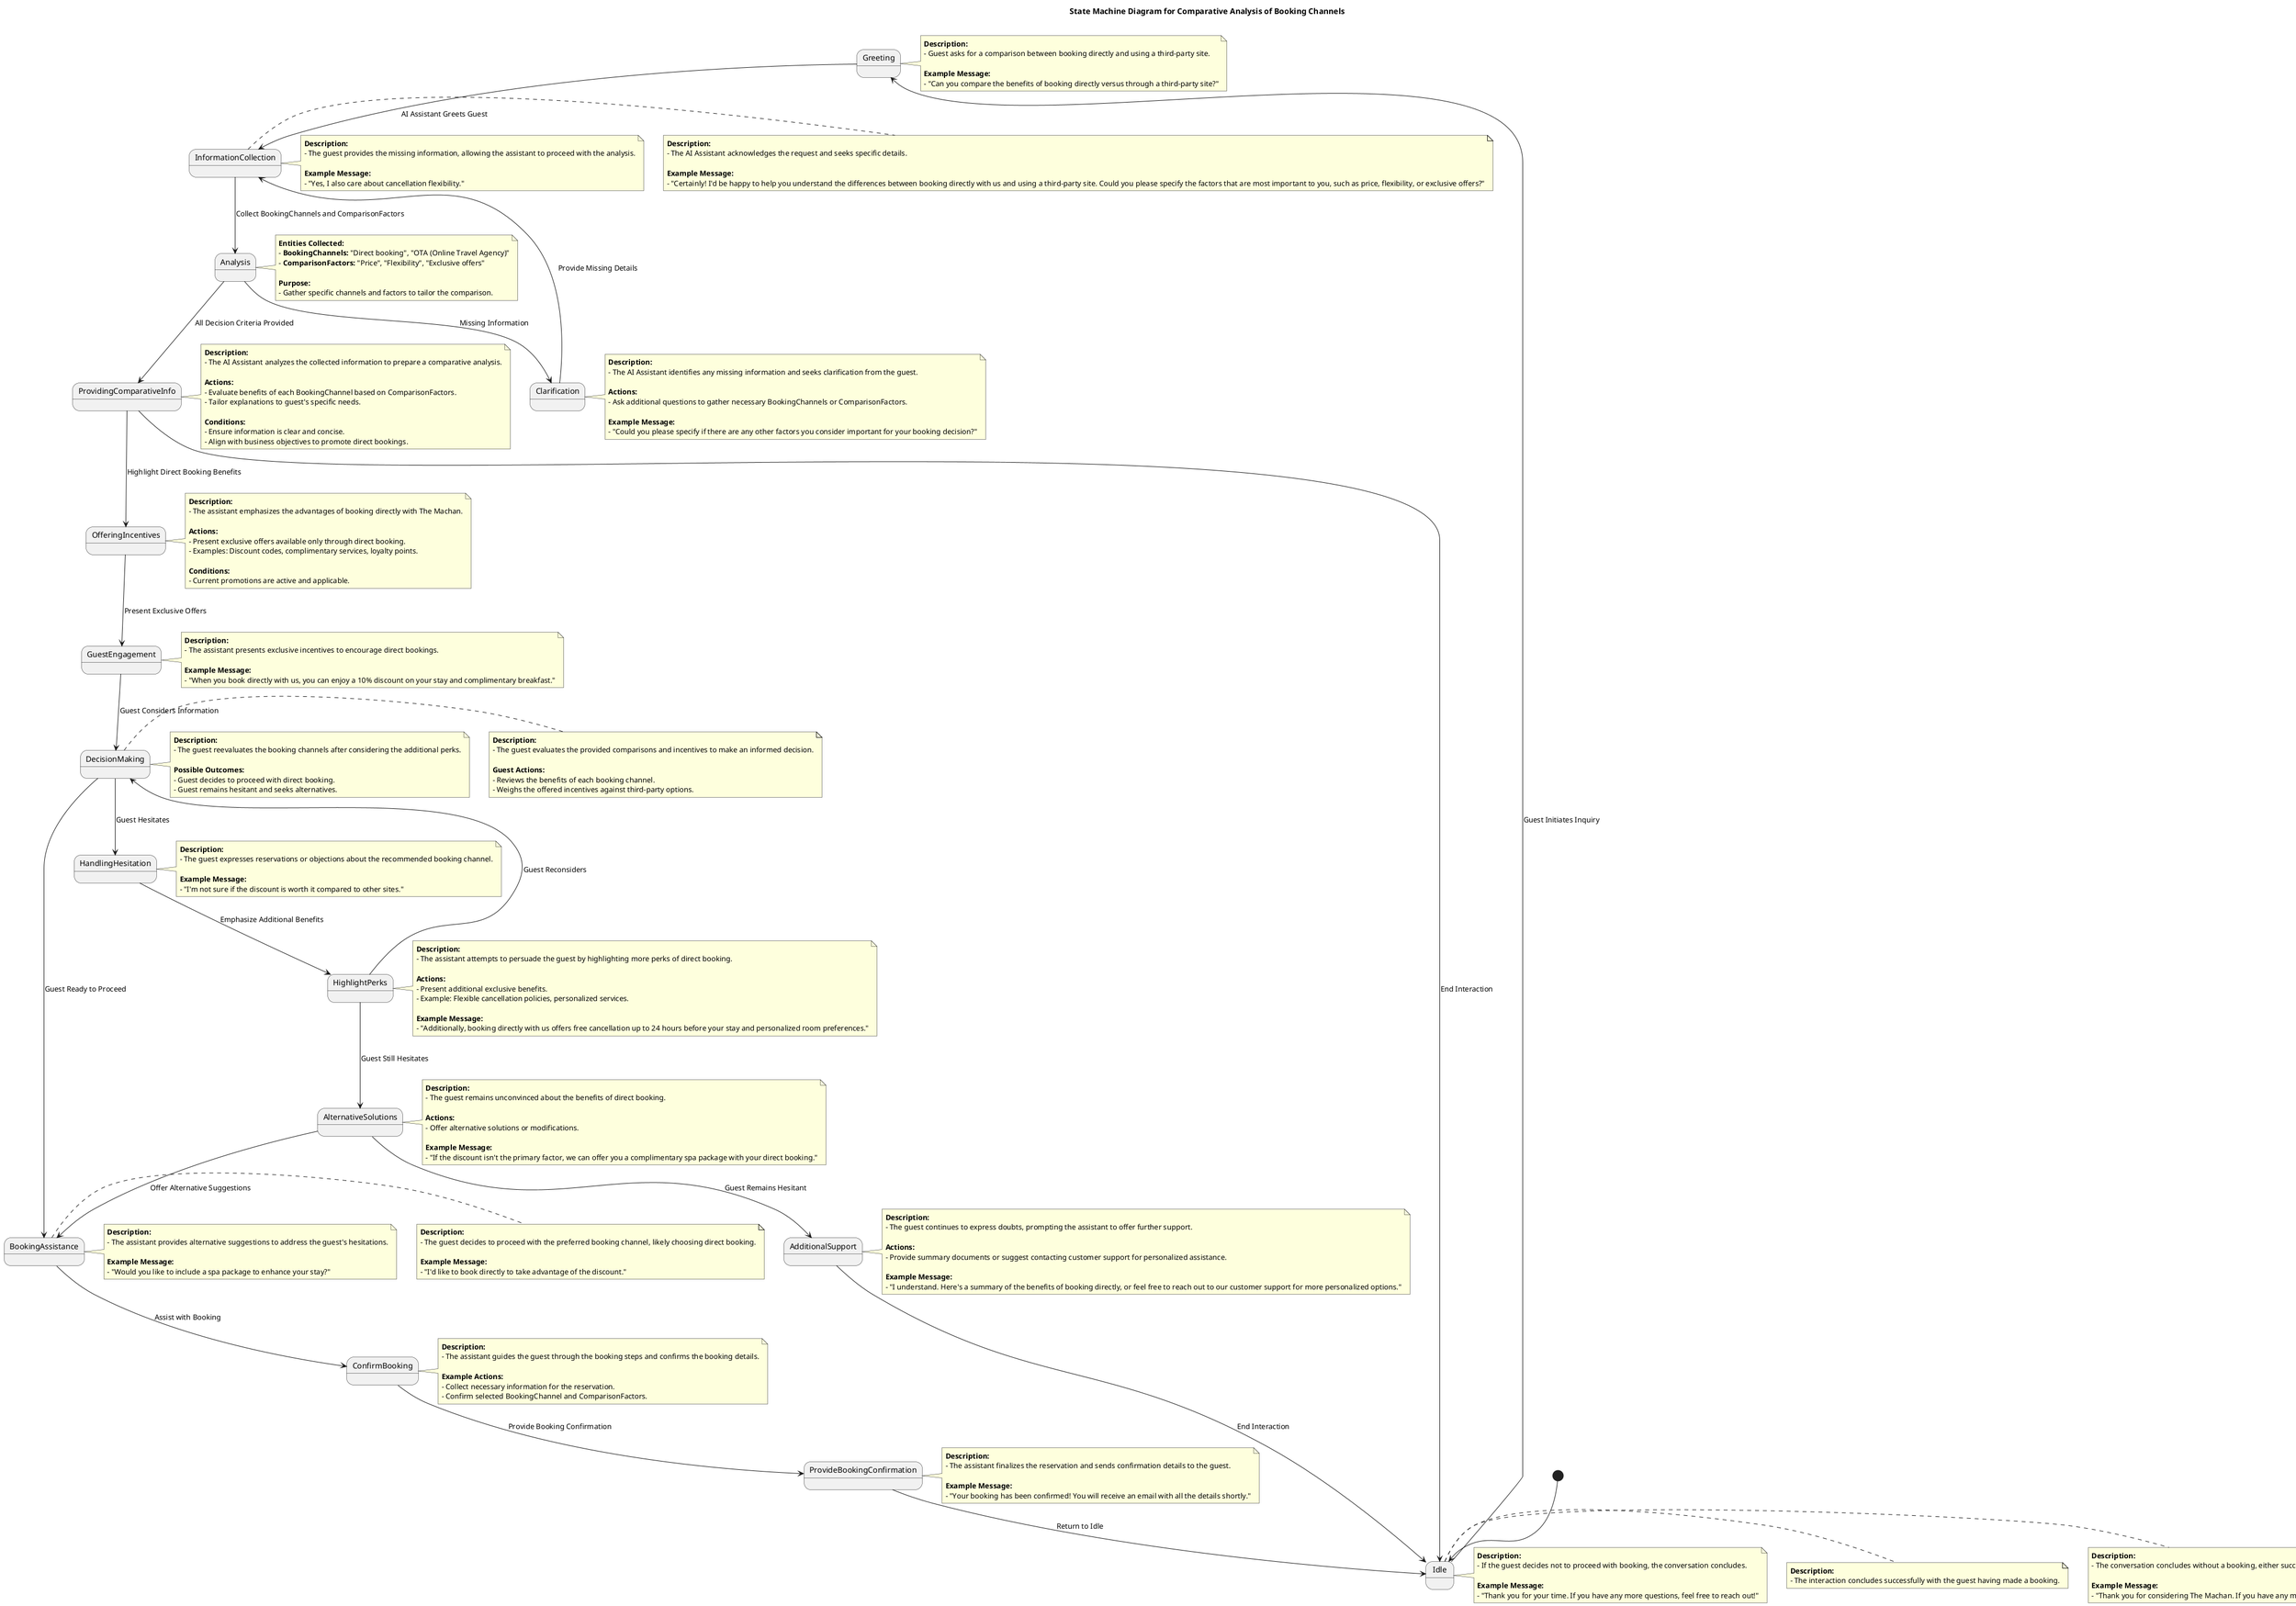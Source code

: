 @startuml
title State Machine Diagram for Comparative Analysis of Booking Channels

[*] --> Idle

Idle --> Greeting : Guest Initiates Inquiry
note right of Greeting
    **Description:**
    - Guest asks for a comparison between booking directly and using a third-party site.
    
    **Example Message:**
    - "Can you compare the benefits of booking directly versus through a third-party site?"
end note

Greeting --> InformationCollection : AI Assistant Greets Guest
note right of InformationCollection
    **Description:**
    - The AI Assistant acknowledges the request and seeks specific details.
    
    **Example Message:**
    - "Certainly! I'd be happy to help you understand the differences between booking directly with us and using a third-party site. Could you please specify the factors that are most important to you, such as price, flexibility, or exclusive offers?"
end note

InformationCollection --> Analysis : Collect BookingChannels and ComparisonFactors
note right of Analysis
    **Entities Collected:**
    - **BookingChannels:** "Direct booking", "OTA (Online Travel Agency)"
    - **ComparisonFactors:** "Price", "Flexibility", "Exclusive offers"
    
    **Purpose:**
    - Gather specific channels and factors to tailor the comparison.
end note

Analysis --> ProvidingComparativeInfo : All Decision Criteria Provided
note right of ProvidingComparativeInfo
    **Description:**
    - The AI Assistant analyzes the collected information to prepare a comparative analysis.
    
    **Actions:**
    - Evaluate benefits of each BookingChannel based on ComparisonFactors.
    - Tailor explanations to guest's specific needs.
    
    **Conditions:**
    - Ensure information is clear and concise.
    - Align with business objectives to promote direct bookings.
end note

Analysis --> Clarification : Missing Information
note right of Clarification
    **Description:**
    - The AI Assistant identifies any missing information and seeks clarification from the guest.
    
    **Actions:**
    - Ask additional questions to gather necessary BookingChannels or ComparisonFactors.
    
    **Example Message:**
    - "Could you please specify if there are any other factors you consider important for your booking decision?"
end note

Clarification --> InformationCollection : Provide Missing Details
note right of InformationCollection
    **Description:**
    - The guest provides the missing information, allowing the assistant to proceed with the analysis.
    
    **Example Message:**
    - "Yes, I also care about cancellation flexibility."
end note

ProvidingComparativeInfo --> OfferingIncentives : Highlight Direct Booking Benefits
note right of OfferingIncentives
    **Description:**
    - The assistant emphasizes the advantages of booking directly with The Machan.
    
    **Actions:**
    - Present exclusive offers available only through direct booking.
    - Examples: Discount codes, complimentary services, loyalty points.
    
    **Conditions:**
    - Current promotions are active and applicable.
end note

OfferingIncentives --> GuestEngagement : Present Exclusive Offers
note right of GuestEngagement
    **Description:**
    - The assistant presents exclusive incentives to encourage direct bookings.
    
    **Example Message:**
    - "When you book directly with us, you can enjoy a 10% discount on your stay and complimentary breakfast."
end note

GuestEngagement --> DecisionMaking : Guest Considers Information
note right of DecisionMaking
    **Description:**
    - The guest evaluates the provided comparisons and incentives to make an informed decision.
    
    **Guest Actions:**
    - Reviews the benefits of each booking channel.
    - Weighs the offered incentives against third-party options.
end note

DecisionMaking --> BookingAssistance : Guest Ready to Proceed
note right of BookingAssistance
    **Description:**
    - The guest decides to proceed with the preferred booking channel, likely choosing direct booking.
    
    **Example Message:**
    - "I'd like to book directly to take advantage of the discount."
end note

DecisionMaking --> HandlingHesitation : Guest Hesitates
note right of HandlingHesitation
    **Description:**
    - The guest expresses reservations or objections about the recommended booking channel.
    
    **Example Message:**
    - "I'm not sure if the discount is worth it compared to other sites."
end note

HandlingHesitation --> HighlightPerks : Emphasize Additional Benefits
note right of HighlightPerks
    **Description:**
    - The assistant attempts to persuade the guest by highlighting more perks of direct booking.
    
    **Actions:**
    - Present additional exclusive benefits.
    - Example: Flexible cancellation policies, personalized services.
    
    **Example Message:**
    - "Additionally, booking directly with us offers free cancellation up to 24 hours before your stay and personalized room preferences."
end note

HighlightPerks --> DecisionMaking : Guest Reconsiders
note right of DecisionMaking
    **Description:**
    - The guest reevaluates the booking channels after considering the additional perks.
    
    **Possible Outcomes:**
    - Guest decides to proceed with direct booking.
    - Guest remains hesitant and seeks alternatives.
end note

HighlightPerks --> AlternativeSolutions : Guest Still Hesitates
note right of AlternativeSolutions
    **Description:**
    - The guest remains unconvinced about the benefits of direct booking.
    
    **Actions:**
    - Offer alternative solutions or modifications.
    
    **Example Message:**
    - "If the discount isn't the primary factor, we can offer you a complimentary spa package with your direct booking."
end note

AlternativeSolutions --> BookingAssistance : Offer Alternative Suggestions
note right of BookingAssistance
    **Description:**
    - The assistant provides alternative suggestions to address the guest's hesitations.
    
    **Example Message:**
    - "Would you like to include a spa package to enhance your stay?"
end note

AlternativeSolutions --> AdditionalSupport : Guest Remains Hesitant
note right of AdditionalSupport
    **Description:**
    - The guest continues to express doubts, prompting the assistant to offer further support.
    
    **Actions:**
    - Provide summary documents or suggest contacting customer support for personalized assistance.
    
    **Example Message:**
    - "I understand. Here's a summary of the benefits of booking directly, or feel free to reach out to our customer support for more personalized options."
end note

AdditionalSupport --> Idle : End Interaction
note right of Idle
    **Description:**
    - The conversation concludes without a booking, either successfully or without further action.
    
    **Example Message:**
    - "Thank you for considering The Machan. If you have any more questions, feel free to ask!"
end note

BookingAssistance --> ConfirmBooking : Assist with Booking
note right of ConfirmBooking
    **Description:**
    - The assistant guides the guest through the booking steps and confirms the booking details.
    
    **Example Actions:**
    - Collect necessary information for the reservation.
    - Confirm selected BookingChannel and ComparisonFactors.
end note

ConfirmBooking --> ProvideBookingConfirmation : Provide Booking Confirmation
note right of ProvideBookingConfirmation
    **Description:**
    - The assistant finalizes the reservation and sends confirmation details to the guest.
    
    **Example Message:**
    - "Your booking has been confirmed! You will receive an email with all the details shortly."
end note

ProvideBookingConfirmation --> Idle : Return to Idle
note right of Idle
    **Description:**
    - The interaction concludes successfully with the guest having made a booking.
end note

ProvidingComparativeInfo --> Idle : End Interaction
note right of Idle
    **Description:**
    - If the guest decides not to proceed with booking, the conversation concludes.
    
    **Example Message:**
    - "Thank you for your time. If you have any more questions, feel free to reach out!"
end note

@enduml


## **6. Comparative Analysis of Options**

### **Guest Intent:**

"Can you compare the benefits of booking directly versus through a third-party site?"

**Guest's Job to Be Done:**

Understand the advantages to make an informed booking channel choice.

**Outcome for the Guest:**

Decide on the most beneficial booking method.

**Outcome for the Business:**

Encourage direct bookings, reducing commission costs.

**Compulsory Entities:**

- **BookingChannels**
    - **Type:** List of Strings
    - **Purpose:** Channels being compared.
    - **Possible Values:** "Direct booking", "OTA (Online Travel Agency)"
- **ComparisonFactors**
    - **Type:** List of Strings
    - **Purpose:** Aspects important to the guest.
    - **Possible Values:** "Price", "Flexibility", "Exclusive offers"

**Key Conditions:**

- **Highlighting Direct Booking Benefits**
    - **Description:** Emphasize advantages of booking directly.
    - **Related Entities:** ComparisonFactors

**Primary Actions:**

- **Provide Comparative Information**
    - **Description:** Offer a clear comparison highlighting benefits.
    - **Required Entities:** BookingChannels, ComparisonFactors
    - **Resulting State Change:** Guest understands the advantages.
- **Offer Incentives**
    - **Description:** Present exclusive offers for direct bookings.
    - **Required Entities:** Current promotions
    - **Resulting State Change:** Increased motivation to book directly.

**Core Conversation Flow:**

- **Initial State:**
    
    Entities Collected: BookingChannels
    
- **Action:** Discuss ComparisonFactors.
- **Action:** Provide detailed comparison.
- **Final State:**
    
    Guest decides on the preferred booking channel, likely choosing direct booking.
    

**Critical Error Handling:**

- **Error:** Guest perceives no benefit in direct booking.
    - **Recovery Action:** Highlight additional perks or match third-party offers.

**Evidence/Citation:**

- **Stakeholder Input:**
    - *Sanat pointed out the importance of guiding guests to book directly to enhance margins and control the guest experience (Meeting Transcript, 00:45).*
